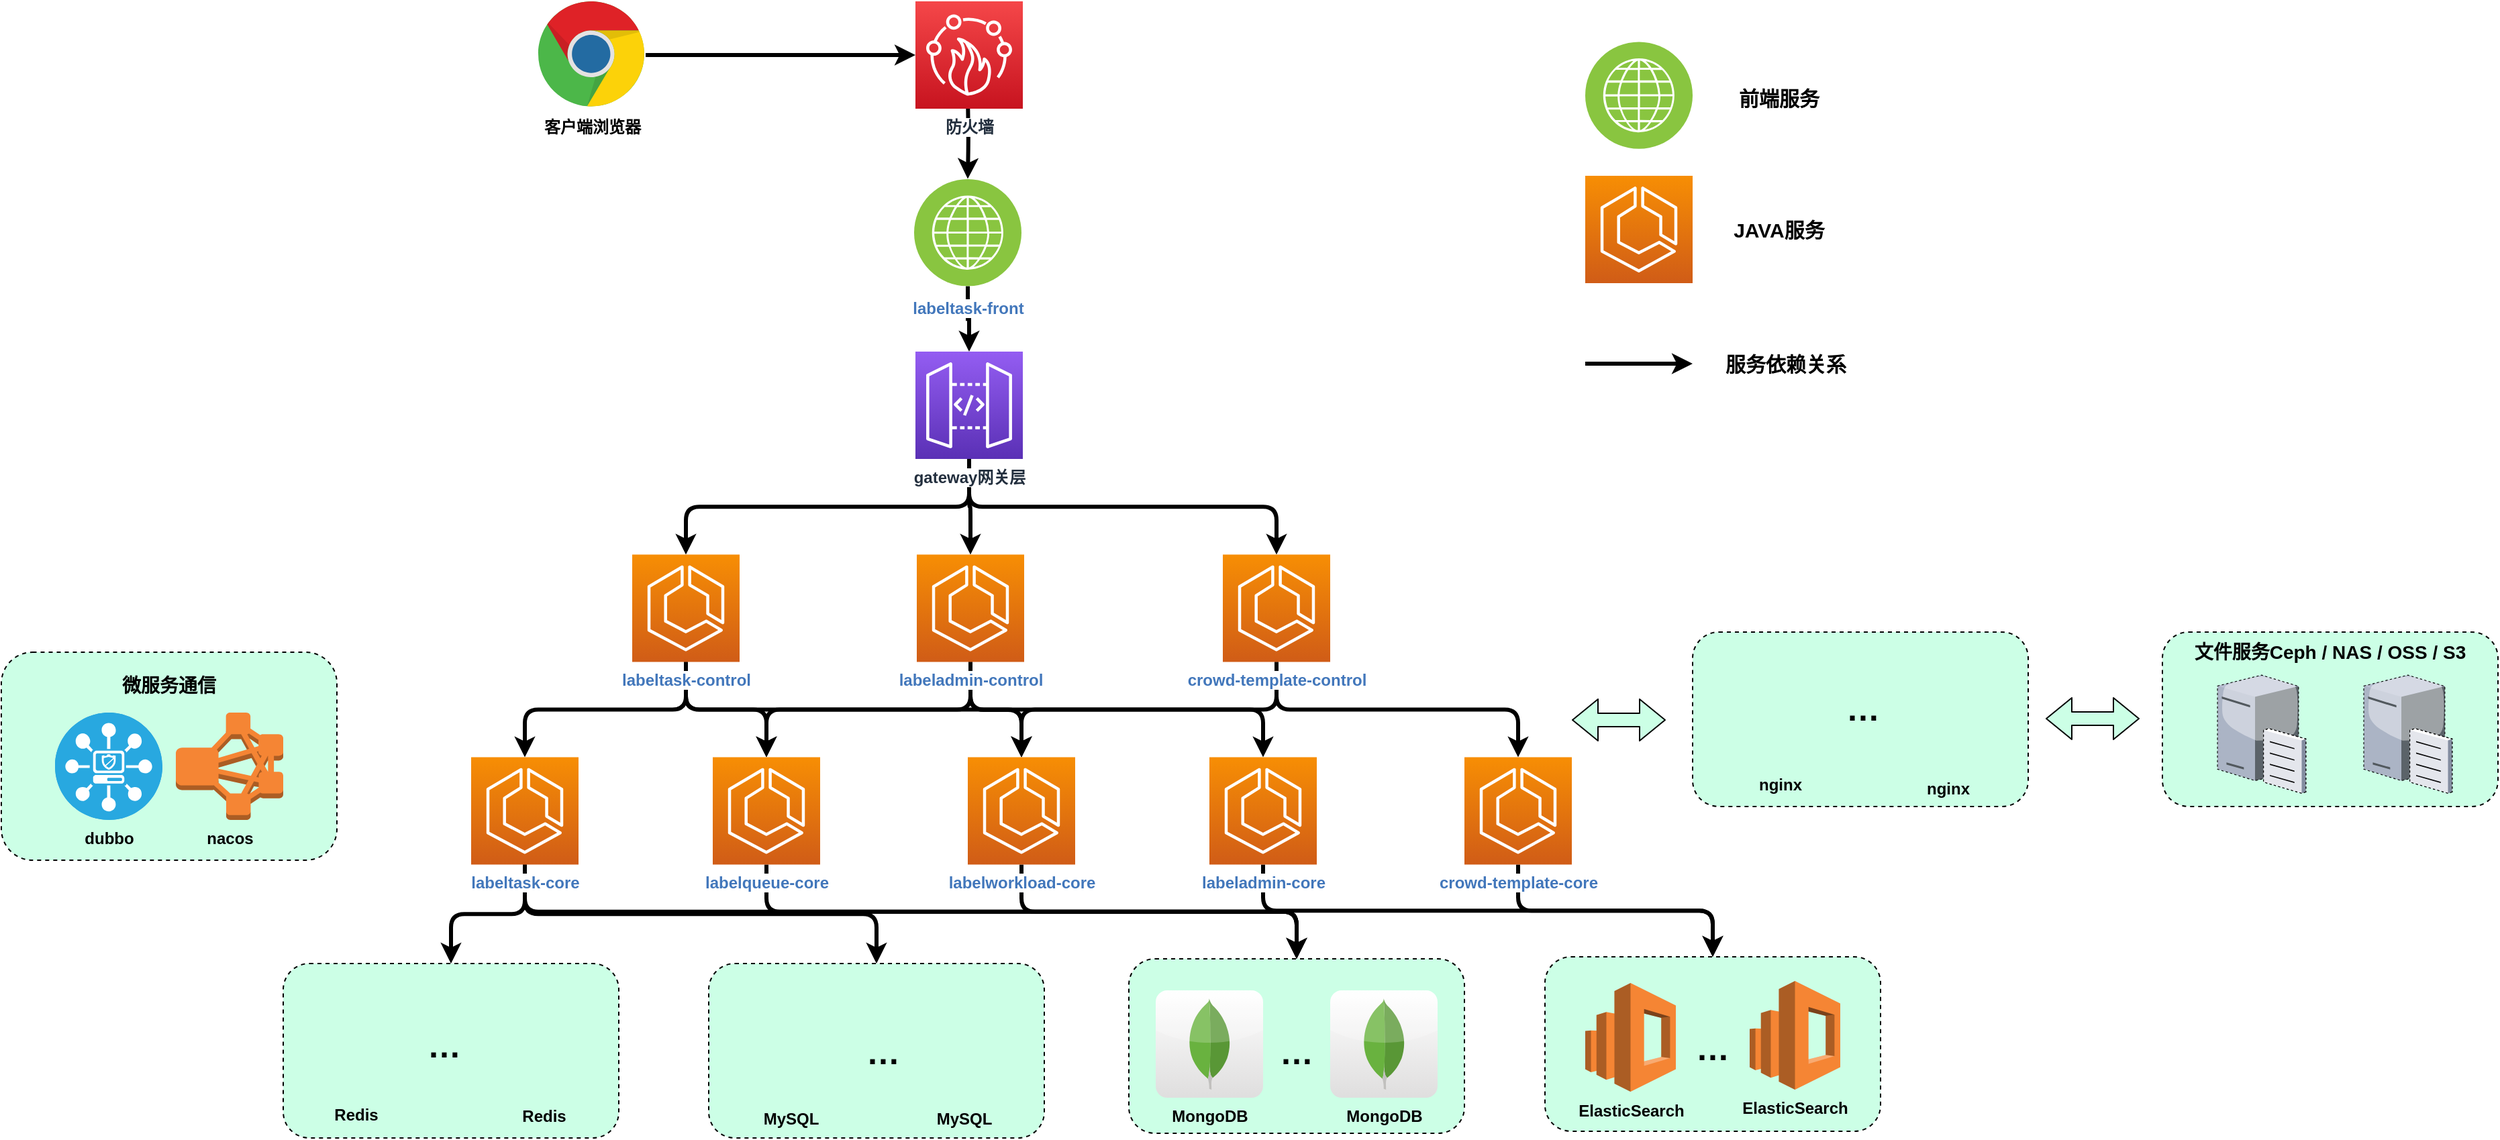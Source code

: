 <mxfile version="14.5.1" type="github">
  <diagram id="jZFMj2K4_JGq3fAnLhk-" name="第 1 页">
    <mxGraphModel dx="1730" dy="967" grid="1" gridSize="10" guides="1" tooltips="1" connect="1" arrows="1" fold="1" page="1" pageScale="1" pageWidth="1169" pageHeight="827" math="0" shadow="0">
      <root>
        <mxCell id="0" />
        <mxCell id="1" parent="0" />
        <mxCell id="Ug8McBro-mjewhibWhuq-91" value="" style="rounded=1;whiteSpace=wrap;html=1;labelBackgroundColor=#ffffff;fontSize=12;dashed=1;fillColor=#CCFFE6;" vertex="1" parent="1">
          <mxGeometry x="1680" y="560" width="250" height="130" as="geometry" />
        </mxCell>
        <mxCell id="Ug8McBro-mjewhibWhuq-79" value="" style="rounded=1;whiteSpace=wrap;html=1;labelBackgroundColor=#ffffff;fontSize=12;dashed=1;fillColor=#CCFFE6;" vertex="1" parent="1">
          <mxGeometry x="1330" y="560" width="250" height="130" as="geometry" />
        </mxCell>
        <mxCell id="Ug8McBro-mjewhibWhuq-72" value="" style="rounded=1;whiteSpace=wrap;html=1;labelBackgroundColor=none;fontSize=12;dashed=1;fillColor=#CCFFE6;" vertex="1" parent="1">
          <mxGeometry x="70" y="575" width="250" height="155" as="geometry" />
        </mxCell>
        <mxCell id="Ug8McBro-mjewhibWhuq-52" value="" style="rounded=1;whiteSpace=wrap;html=1;labelBackgroundColor=#CCFFE6;fontSize=12;dashed=1;fillColor=#CCFFE6;" vertex="1" parent="1">
          <mxGeometry x="280" y="807" width="250" height="130" as="geometry" />
        </mxCell>
        <mxCell id="Ug8McBro-mjewhibWhuq-53" value="" style="rounded=1;whiteSpace=wrap;html=1;labelBackgroundColor=#ffffff;fontSize=12;dashed=1;fillColor=#CCFFE6;" vertex="1" parent="1">
          <mxGeometry x="597" y="807" width="250" height="130" as="geometry" />
        </mxCell>
        <mxCell id="Ug8McBro-mjewhibWhuq-54" value="" style="rounded=1;whiteSpace=wrap;html=1;labelBackgroundColor=#ffffff;fontSize=12;dashed=1;fillColor=#CCFFE6;" vertex="1" parent="1">
          <mxGeometry x="910" y="803.5" width="250" height="130" as="geometry" />
        </mxCell>
        <mxCell id="Ug8McBro-mjewhibWhuq-55" value="" style="rounded=1;whiteSpace=wrap;html=1;labelBackgroundColor=#ffffff;fontSize=12;dashed=1;fillColor=#CCFFE6;" vertex="1" parent="1">
          <mxGeometry x="1220" y="802" width="250" height="130" as="geometry" />
        </mxCell>
        <mxCell id="Ug8McBro-mjewhibWhuq-3" style="edgeStyle=orthogonalEdgeStyle;rounded=1;orthogonalLoop=1;jettySize=auto;html=1;entryX=0;entryY=0.5;entryDx=0;entryDy=0;entryPerimeter=0;strokeWidth=3;" edge="1" parent="1" source="Ug8McBro-mjewhibWhuq-1" target="Ug8McBro-mjewhibWhuq-11">
          <mxGeometry relative="1" as="geometry">
            <mxPoint x="760" y="120.3" as="targetPoint" />
          </mxGeometry>
        </mxCell>
        <mxCell id="Ug8McBro-mjewhibWhuq-1" value="&lt;b&gt;客户端浏览器&lt;/b&gt;" style="dashed=0;outlineConnect=0;html=1;align=center;labelPosition=center;verticalLabelPosition=bottom;verticalAlign=top;shape=mxgraph.weblogos.chrome" vertex="1" parent="1">
          <mxGeometry x="470" y="90" width="80" height="80" as="geometry" />
        </mxCell>
        <mxCell id="Ug8McBro-mjewhibWhuq-7" style="edgeStyle=orthogonalEdgeStyle;rounded=1;orthogonalLoop=1;jettySize=auto;html=1;strokeWidth=3;" edge="1" parent="1" target="Ug8McBro-mjewhibWhuq-6">
          <mxGeometry relative="1" as="geometry">
            <mxPoint x="790" y="160.3" as="sourcePoint" />
          </mxGeometry>
        </mxCell>
        <mxCell id="Ug8McBro-mjewhibWhuq-9" style="edgeStyle=orthogonalEdgeStyle;rounded=0;orthogonalLoop=1;jettySize=auto;html=1;strokeWidth=3;entryX=0.5;entryY=0;entryDx=0;entryDy=0;entryPerimeter=0;" edge="1" parent="1" source="Ug8McBro-mjewhibWhuq-6" target="Ug8McBro-mjewhibWhuq-31">
          <mxGeometry relative="1" as="geometry">
            <mxPoint x="790" y="362.3" as="targetPoint" />
          </mxGeometry>
        </mxCell>
        <mxCell id="Ug8McBro-mjewhibWhuq-6" value="&lt;b&gt;labeltask-front&lt;/b&gt;" style="aspect=fixed;perimeter=ellipsePerimeter;html=1;align=center;shadow=0;dashed=0;fontColor=#4277BB;labelBackgroundColor=#ffffff;fontSize=12;spacingTop=3;image;image=img/lib/ibm/infrastructure/channels.svg;" vertex="1" parent="1">
          <mxGeometry x="750" y="222.3" width="80" height="80" as="geometry" />
        </mxCell>
        <mxCell id="Ug8McBro-mjewhibWhuq-40" style="edgeStyle=orthogonalEdgeStyle;rounded=1;orthogonalLoop=1;jettySize=auto;html=1;entryX=0.5;entryY=0;entryDx=0;entryDy=0;entryPerimeter=0;strokeWidth=3;fontSize=13;exitX=0.5;exitY=1;exitDx=0;exitDy=0;exitPerimeter=0;" edge="1" parent="1" source="Ug8McBro-mjewhibWhuq-10" target="Ug8McBro-mjewhibWhuq-14">
          <mxGeometry relative="1" as="geometry" />
        </mxCell>
        <mxCell id="Ug8McBro-mjewhibWhuq-74" style="edgeStyle=orthogonalEdgeStyle;rounded=1;orthogonalLoop=1;jettySize=auto;html=1;exitX=0.5;exitY=1;exitDx=0;exitDy=0;exitPerimeter=0;entryX=0.5;entryY=0;entryDx=0;entryDy=0;entryPerimeter=0;strokeWidth=3;fontSize=15;" edge="1" parent="1" source="Ug8McBro-mjewhibWhuq-10" target="Ug8McBro-mjewhibWhuq-15">
          <mxGeometry relative="1" as="geometry" />
        </mxCell>
        <mxCell id="Ug8McBro-mjewhibWhuq-76" style="edgeStyle=orthogonalEdgeStyle;rounded=1;orthogonalLoop=1;jettySize=auto;html=1;exitX=0.5;exitY=1;exitDx=0;exitDy=0;exitPerimeter=0;entryX=0.5;entryY=0;entryDx=0;entryDy=0;entryPerimeter=0;strokeWidth=3;fontSize=15;" edge="1" parent="1" source="Ug8McBro-mjewhibWhuq-10" target="Ug8McBro-mjewhibWhuq-16">
          <mxGeometry relative="1" as="geometry" />
        </mxCell>
        <mxCell id="Ug8McBro-mjewhibWhuq-10" value="&lt;span style=&quot;color: rgb(66, 119, 187);&quot;&gt;&lt;b&gt;labeltask-control&lt;/b&gt;&lt;/span&gt;" style="points=[[0,0,0],[0.25,0,0],[0.5,0,0],[0.75,0,0],[1,0,0],[0,1,0],[0.25,1,0],[0.5,1,0],[0.75,1,0],[1,1,0],[0,0.25,0],[0,0.5,0],[0,0.75,0],[1,0.25,0],[1,0.5,0],[1,0.75,0]];outlineConnect=0;fontColor=#232F3E;gradientColor=#F78E04;gradientDirection=north;fillColor=#D05C17;strokeColor=#ffffff;dashed=0;verticalLabelPosition=bottom;verticalAlign=top;align=center;html=1;fontSize=12;fontStyle=0;aspect=fixed;shape=mxgraph.aws4.resourceIcon;resIcon=mxgraph.aws4.ecs;labelBackgroundColor=#ffffff;" vertex="1" parent="1">
          <mxGeometry x="540" y="502.3" width="80" height="80" as="geometry" />
        </mxCell>
        <mxCell id="Ug8McBro-mjewhibWhuq-11" value="&lt;b&gt;防火墙&lt;/b&gt;" style="points=[[0,0,0],[0.25,0,0],[0.5,0,0],[0.75,0,0],[1,0,0],[0,1,0],[0.25,1,0],[0.5,1,0],[0.75,1,0],[1,1,0],[0,0.25,0],[0,0.5,0],[0,0.75,0],[1,0.25,0],[1,0.5,0],[1,0.75,0]];outlineConnect=0;fontColor=#232F3E;gradientColor=#F54749;gradientDirection=north;fillColor=#C7131F;strokeColor=#ffffff;dashed=0;verticalLabelPosition=bottom;verticalAlign=top;align=center;html=1;fontSize=12;fontStyle=0;aspect=fixed;shape=mxgraph.aws4.resourceIcon;resIcon=mxgraph.aws4.firewall_manager;labelBackgroundColor=#ffffff;" vertex="1" parent="1">
          <mxGeometry x="751" y="90" width="80" height="80" as="geometry" />
        </mxCell>
        <mxCell id="Ug8McBro-mjewhibWhuq-37" style="edgeStyle=orthogonalEdgeStyle;rounded=1;orthogonalLoop=1;jettySize=auto;html=1;exitX=0.5;exitY=1;exitDx=0;exitDy=0;exitPerimeter=0;entryX=0.5;entryY=0;entryDx=0;entryDy=0;entryPerimeter=0;strokeWidth=3;fontSize=13;" edge="1" parent="1" source="Ug8McBro-mjewhibWhuq-12" target="Ug8McBro-mjewhibWhuq-16">
          <mxGeometry relative="1" as="geometry">
            <Array as="points">
              <mxPoint x="792" y="618" />
              <mxPoint x="830" y="618" />
            </Array>
          </mxGeometry>
        </mxCell>
        <mxCell id="Ug8McBro-mjewhibWhuq-38" style="edgeStyle=orthogonalEdgeStyle;rounded=1;orthogonalLoop=1;jettySize=auto;html=1;exitX=0.5;exitY=1;exitDx=0;exitDy=0;exitPerimeter=0;strokeWidth=3;fontSize=13;" edge="1" parent="1" source="Ug8McBro-mjewhibWhuq-12" target="Ug8McBro-mjewhibWhuq-15">
          <mxGeometry relative="1" as="geometry" />
        </mxCell>
        <mxCell id="Ug8McBro-mjewhibWhuq-39" style="edgeStyle=orthogonalEdgeStyle;rounded=1;orthogonalLoop=1;jettySize=auto;html=1;exitX=0.5;exitY=1;exitDx=0;exitDy=0;exitPerimeter=0;strokeWidth=3;fontSize=13;" edge="1" parent="1" source="Ug8McBro-mjewhibWhuq-12" target="Ug8McBro-mjewhibWhuq-17">
          <mxGeometry relative="1" as="geometry" />
        </mxCell>
        <mxCell id="Ug8McBro-mjewhibWhuq-12" value="&lt;span style=&quot;color: rgb(66, 119, 187);&quot;&gt;&lt;b&gt;labeladmin-control&lt;/b&gt;&lt;/span&gt;" style="points=[[0,0,0],[0.25,0,0],[0.5,0,0],[0.75,0,0],[1,0,0],[0,1,0],[0.25,1,0],[0.5,1,0],[0.75,1,0],[1,1,0],[0,0.25,0],[0,0.5,0],[0,0.75,0],[1,0.25,0],[1,0.5,0],[1,0.75,0]];outlineConnect=0;fontColor=#232F3E;gradientColor=#F78E04;gradientDirection=north;fillColor=#D05C17;strokeColor=#ffffff;dashed=0;verticalLabelPosition=bottom;verticalAlign=top;align=center;html=1;fontSize=12;fontStyle=0;aspect=fixed;shape=mxgraph.aws4.resourceIcon;resIcon=mxgraph.aws4.ecs;labelBackgroundColor=#ffffff;" vertex="1" parent="1">
          <mxGeometry x="752" y="502.3" width="80" height="80" as="geometry" />
        </mxCell>
        <mxCell id="Ug8McBro-mjewhibWhuq-41" style="edgeStyle=orthogonalEdgeStyle;rounded=1;orthogonalLoop=1;jettySize=auto;html=1;exitX=0.5;exitY=1;exitDx=0;exitDy=0;exitPerimeter=0;strokeWidth=3;fontSize=13;" edge="1" parent="1" source="Ug8McBro-mjewhibWhuq-13" target="Ug8McBro-mjewhibWhuq-18">
          <mxGeometry relative="1" as="geometry" />
        </mxCell>
        <mxCell id="Ug8McBro-mjewhibWhuq-77" style="edgeStyle=orthogonalEdgeStyle;rounded=1;orthogonalLoop=1;jettySize=auto;html=1;exitX=0.5;exitY=1;exitDx=0;exitDy=0;exitPerimeter=0;strokeWidth=3;fontSize=15;" edge="1" parent="1" source="Ug8McBro-mjewhibWhuq-13" target="Ug8McBro-mjewhibWhuq-16">
          <mxGeometry relative="1" as="geometry" />
        </mxCell>
        <mxCell id="Ug8McBro-mjewhibWhuq-13" value="&lt;span style=&quot;color: rgb(66, 119, 187);&quot;&gt;&lt;b&gt;crowd-template-control&lt;/b&gt;&lt;/span&gt;" style="points=[[0,0,0],[0.25,0,0],[0.5,0,0],[0.75,0,0],[1,0,0],[0,1,0],[0.25,1,0],[0.5,1,0],[0.75,1,0],[1,1,0],[0,0.25,0],[0,0.5,0],[0,0.75,0],[1,0.25,0],[1,0.5,0],[1,0.75,0]];outlineConnect=0;fontColor=#232F3E;gradientColor=#F78E04;gradientDirection=north;fillColor=#D05C17;strokeColor=#ffffff;dashed=0;verticalLabelPosition=bottom;verticalAlign=top;align=center;html=1;fontSize=12;fontStyle=0;aspect=fixed;shape=mxgraph.aws4.resourceIcon;resIcon=mxgraph.aws4.ecs;labelBackgroundColor=#ffffff;" vertex="1" parent="1">
          <mxGeometry x="980" y="502.3" width="80" height="80" as="geometry" />
        </mxCell>
        <mxCell id="Ug8McBro-mjewhibWhuq-56" style="edgeStyle=orthogonalEdgeStyle;rounded=1;orthogonalLoop=1;jettySize=auto;html=1;exitX=0.5;exitY=1;exitDx=0;exitDy=0;exitPerimeter=0;entryX=0.5;entryY=0;entryDx=0;entryDy=0;strokeWidth=3;fontSize=12;" edge="1" parent="1" source="Ug8McBro-mjewhibWhuq-14" target="Ug8McBro-mjewhibWhuq-52">
          <mxGeometry relative="1" as="geometry" />
        </mxCell>
        <mxCell id="Ug8McBro-mjewhibWhuq-57" style="edgeStyle=orthogonalEdgeStyle;rounded=1;orthogonalLoop=1;jettySize=auto;html=1;exitX=0.5;exitY=1;exitDx=0;exitDy=0;exitPerimeter=0;entryX=0.5;entryY=0;entryDx=0;entryDy=0;strokeWidth=3;fontSize=12;" edge="1" parent="1" source="Ug8McBro-mjewhibWhuq-14" target="Ug8McBro-mjewhibWhuq-53">
          <mxGeometry relative="1" as="geometry" />
        </mxCell>
        <mxCell id="Ug8McBro-mjewhibWhuq-58" style="edgeStyle=orthogonalEdgeStyle;rounded=1;orthogonalLoop=1;jettySize=auto;html=1;exitX=0.5;exitY=1;exitDx=0;exitDy=0;exitPerimeter=0;entryX=0.5;entryY=0;entryDx=0;entryDy=0;strokeWidth=3;fontSize=12;" edge="1" parent="1" source="Ug8McBro-mjewhibWhuq-14" target="Ug8McBro-mjewhibWhuq-54">
          <mxGeometry relative="1" as="geometry" />
        </mxCell>
        <mxCell id="Ug8McBro-mjewhibWhuq-14" value="&lt;span style=&quot;color: rgb(66, 119, 187);&quot;&gt;&lt;b&gt;labeltask-core&lt;/b&gt;&lt;/span&gt;" style="points=[[0,0,0],[0.25,0,0],[0.5,0,0],[0.75,0,0],[1,0,0],[0,1,0],[0.25,1,0],[0.5,1,0],[0.75,1,0],[1,1,0],[0,0.25,0],[0,0.5,0],[0,0.75,0],[1,0.25,0],[1,0.5,0],[1,0.75,0]];outlineConnect=0;fontColor=#232F3E;gradientColor=#F78E04;gradientDirection=north;fillColor=#D05C17;strokeColor=#ffffff;dashed=0;verticalLabelPosition=bottom;verticalAlign=top;align=center;html=1;fontSize=12;fontStyle=0;aspect=fixed;shape=mxgraph.aws4.resourceIcon;resIcon=mxgraph.aws4.ecs;labelBackgroundColor=#ffffff;" vertex="1" parent="1">
          <mxGeometry x="420" y="653.3" width="80" height="80" as="geometry" />
        </mxCell>
        <mxCell id="Ug8McBro-mjewhibWhuq-60" style="edgeStyle=orthogonalEdgeStyle;rounded=1;orthogonalLoop=1;jettySize=auto;html=1;exitX=0.5;exitY=1;exitDx=0;exitDy=0;exitPerimeter=0;entryX=0.5;entryY=0;entryDx=0;entryDy=0;strokeWidth=3;fontSize=12;" edge="1" parent="1" source="Ug8McBro-mjewhibWhuq-15" target="Ug8McBro-mjewhibWhuq-54">
          <mxGeometry relative="1" as="geometry" />
        </mxCell>
        <mxCell id="Ug8McBro-mjewhibWhuq-15" value="&lt;span style=&quot;color: rgb(66, 119, 187);&quot;&gt;&lt;b&gt;labelqueue-core&lt;/b&gt;&lt;/span&gt;" style="points=[[0,0,0],[0.25,0,0],[0.5,0,0],[0.75,0,0],[1,0,0],[0,1,0],[0.25,1,0],[0.5,1,0],[0.75,1,0],[1,1,0],[0,0.25,0],[0,0.5,0],[0,0.75,0],[1,0.25,0],[1,0.5,0],[1,0.75,0]];outlineConnect=0;fontColor=#232F3E;gradientColor=#F78E04;gradientDirection=north;fillColor=#D05C17;strokeColor=#ffffff;dashed=0;verticalLabelPosition=bottom;verticalAlign=top;align=center;html=1;fontSize=12;fontStyle=0;aspect=fixed;shape=mxgraph.aws4.resourceIcon;resIcon=mxgraph.aws4.ecs;labelBackgroundColor=#ffffff;" vertex="1" parent="1">
          <mxGeometry x="600" y="653.3" width="80" height="80" as="geometry" />
        </mxCell>
        <mxCell id="Ug8McBro-mjewhibWhuq-61" style="edgeStyle=orthogonalEdgeStyle;rounded=1;orthogonalLoop=1;jettySize=auto;html=1;exitX=0.5;exitY=1;exitDx=0;exitDy=0;exitPerimeter=0;entryX=0.5;entryY=0;entryDx=0;entryDy=0;strokeWidth=3;fontSize=12;" edge="1" parent="1" source="Ug8McBro-mjewhibWhuq-16" target="Ug8McBro-mjewhibWhuq-54">
          <mxGeometry relative="1" as="geometry" />
        </mxCell>
        <mxCell id="Ug8McBro-mjewhibWhuq-16" value="&lt;span style=&quot;color: rgb(66, 119, 187);&quot;&gt;&lt;b&gt;labelworkload-core&lt;/b&gt;&lt;/span&gt;" style="points=[[0,0,0],[0.25,0,0],[0.5,0,0],[0.75,0,0],[1,0,0],[0,1,0],[0.25,1,0],[0.5,1,0],[0.75,1,0],[1,1,0],[0,0.25,0],[0,0.5,0],[0,0.75,0],[1,0.25,0],[1,0.5,0],[1,0.75,0]];outlineConnect=0;fontColor=#232F3E;gradientColor=#F78E04;gradientDirection=north;fillColor=#D05C17;strokeColor=#ffffff;dashed=0;verticalLabelPosition=bottom;verticalAlign=top;align=center;html=1;fontSize=12;fontStyle=0;aspect=fixed;shape=mxgraph.aws4.resourceIcon;resIcon=mxgraph.aws4.ecs;labelBackgroundColor=#ffffff;" vertex="1" parent="1">
          <mxGeometry x="790" y="653.3" width="80" height="80" as="geometry" />
        </mxCell>
        <mxCell id="Ug8McBro-mjewhibWhuq-59" style="edgeStyle=orthogonalEdgeStyle;rounded=1;orthogonalLoop=1;jettySize=auto;html=1;exitX=0.5;exitY=1;exitDx=0;exitDy=0;exitPerimeter=0;entryX=0.5;entryY=0;entryDx=0;entryDy=0;strokeWidth=3;fontSize=12;" edge="1" parent="1" source="Ug8McBro-mjewhibWhuq-17" target="Ug8McBro-mjewhibWhuq-55">
          <mxGeometry relative="1" as="geometry" />
        </mxCell>
        <mxCell id="Ug8McBro-mjewhibWhuq-17" value="&lt;span style=&quot;color: rgb(66, 119, 187);&quot;&gt;&lt;b&gt;labeladmin-core&lt;/b&gt;&lt;/span&gt;" style="points=[[0,0,0],[0.25,0,0],[0.5,0,0],[0.75,0,0],[1,0,0],[0,1,0],[0.25,1,0],[0.5,1,0],[0.75,1,0],[1,1,0],[0,0.25,0],[0,0.5,0],[0,0.75,0],[1,0.25,0],[1,0.5,0],[1,0.75,0]];outlineConnect=0;fontColor=#232F3E;gradientColor=#F78E04;gradientDirection=north;fillColor=#D05C17;strokeColor=#ffffff;dashed=0;verticalLabelPosition=bottom;verticalAlign=top;align=center;html=1;fontSize=12;fontStyle=0;aspect=fixed;shape=mxgraph.aws4.resourceIcon;resIcon=mxgraph.aws4.ecs;labelBackgroundColor=#ffffff;" vertex="1" parent="1">
          <mxGeometry x="970" y="653.3" width="80" height="80" as="geometry" />
        </mxCell>
        <mxCell id="Ug8McBro-mjewhibWhuq-62" style="edgeStyle=orthogonalEdgeStyle;rounded=1;orthogonalLoop=1;jettySize=auto;html=1;exitX=0.5;exitY=1;exitDx=0;exitDy=0;exitPerimeter=0;entryX=0.5;entryY=0;entryDx=0;entryDy=0;strokeWidth=3;fontSize=12;" edge="1" parent="1" source="Ug8McBro-mjewhibWhuq-18" target="Ug8McBro-mjewhibWhuq-55">
          <mxGeometry relative="1" as="geometry" />
        </mxCell>
        <mxCell id="Ug8McBro-mjewhibWhuq-18" value="&lt;span style=&quot;color: rgb(66, 119, 187);&quot;&gt;&lt;b&gt;crowd-template-core&lt;/b&gt;&lt;/span&gt;" style="points=[[0,0,0],[0.25,0,0],[0.5,0,0],[0.75,0,0],[1,0,0],[0,1,0],[0.25,1,0],[0.5,1,0],[0.75,1,0],[1,1,0],[0,0.25,0],[0,0.5,0],[0,0.75,0],[1,0.25,0],[1,0.5,0],[1,0.75,0]];outlineConnect=0;fontColor=#232F3E;gradientColor=#F78E04;gradientDirection=north;fillColor=#D05C17;strokeColor=#ffffff;dashed=0;verticalLabelPosition=bottom;verticalAlign=top;align=center;html=1;fontSize=12;fontStyle=0;aspect=fixed;shape=mxgraph.aws4.resourceIcon;resIcon=mxgraph.aws4.ecs;labelBackgroundColor=#ffffff;" vertex="1" parent="1">
          <mxGeometry x="1160" y="653.3" width="80" height="80" as="geometry" />
        </mxCell>
        <mxCell id="Ug8McBro-mjewhibWhuq-34" style="edgeStyle=orthogonalEdgeStyle;rounded=1;orthogonalLoop=1;jettySize=auto;html=1;exitX=0.5;exitY=1;exitDx=0;exitDy=0;exitPerimeter=0;strokeWidth=3;fontSize=13;textOpacity=0;" edge="1" parent="1" source="Ug8McBro-mjewhibWhuq-31" target="Ug8McBro-mjewhibWhuq-10">
          <mxGeometry relative="1" as="geometry" />
        </mxCell>
        <mxCell id="Ug8McBro-mjewhibWhuq-35" style="edgeStyle=orthogonalEdgeStyle;rounded=1;orthogonalLoop=1;jettySize=auto;html=1;entryX=0.5;entryY=0;entryDx=0;entryDy=0;entryPerimeter=0;strokeWidth=3;fontSize=13;" edge="1" parent="1" source="Ug8McBro-mjewhibWhuq-31" target="Ug8McBro-mjewhibWhuq-12">
          <mxGeometry relative="1" as="geometry" />
        </mxCell>
        <mxCell id="Ug8McBro-mjewhibWhuq-36" style="edgeStyle=orthogonalEdgeStyle;rounded=1;orthogonalLoop=1;jettySize=auto;html=1;exitX=0.5;exitY=1;exitDx=0;exitDy=0;exitPerimeter=0;strokeWidth=3;fontSize=13;" edge="1" parent="1" source="Ug8McBro-mjewhibWhuq-31" target="Ug8McBro-mjewhibWhuq-13">
          <mxGeometry relative="1" as="geometry" />
        </mxCell>
        <mxCell id="Ug8McBro-mjewhibWhuq-31" value="gateway网关层" style="points=[[0,0,0],[0.25,0,0],[0.5,0,0],[0.75,0,0],[1,0,0],[0,1,0],[0.25,1,0],[0.5,1,0],[0.75,1,0],[1,1,0],[0,0.25,0],[0,0.5,0],[0,0.75,0],[1,0.25,0],[1,0.5,0],[1,0.75,0]];outlineConnect=0;fontColor=#232F3E;gradientColor=#945DF2;gradientDirection=north;fillColor=#5A30B5;strokeColor=#ffffff;dashed=0;verticalLabelPosition=bottom;verticalAlign=top;align=center;html=1;fontSize=12;fontStyle=1;aspect=fixed;shape=mxgraph.aws4.resourceIcon;resIcon=mxgraph.aws4.api_gateway;labelBorderColor=none;labelBackgroundColor=#ffffff;" vertex="1" parent="1">
          <mxGeometry x="751" y="351" width="80" height="80" as="geometry" />
        </mxCell>
        <mxCell id="Ug8McBro-mjewhibWhuq-43" value="Redis" style="shape=image;html=1;verticalAlign=top;verticalLabelPosition=bottom;labelBackgroundColor=none;imageAspect=0;aspect=fixed;image=https://cdn4.iconfinder.com/data/icons/redis-2/1451/Untitled-2-128.png;fontSize=12;fontStyle=1" vertex="1" parent="1">
          <mxGeometry x="294" y="826" width="80" height="80" as="geometry" />
        </mxCell>
        <mxCell id="Ug8McBro-mjewhibWhuq-44" value="Redis" style="shape=image;html=1;verticalAlign=top;verticalLabelPosition=bottom;labelBackgroundColor=none;imageAspect=0;aspect=fixed;image=https://cdn4.iconfinder.com/data/icons/redis-2/1451/Untitled-2-128.png;fontSize=12;fontStyle=1" vertex="1" parent="1">
          <mxGeometry x="434" y="827" width="80" height="80" as="geometry" />
        </mxCell>
        <mxCell id="Ug8McBro-mjewhibWhuq-45" value="&lt;b&gt;MySQL&lt;/b&gt;" style="shape=image;html=1;verticalAlign=top;verticalLabelPosition=bottom;labelBackgroundColor=none;imageAspect=0;aspect=fixed;image=https://cdn4.iconfinder.com/data/icons/logos-3/181/MySQL-128.png;fontSize=12;" vertex="1" parent="1">
          <mxGeometry x="618" y="828.5" width="80" height="80" as="geometry" />
        </mxCell>
        <mxCell id="Ug8McBro-mjewhibWhuq-47" value="&lt;b&gt;MySQL&lt;/b&gt;" style="shape=image;html=1;verticalAlign=top;verticalLabelPosition=bottom;labelBackgroundColor=none;imageAspect=0;aspect=fixed;image=https://cdn4.iconfinder.com/data/icons/logos-3/181/MySQL-128.png;fontSize=12;" vertex="1" parent="1">
          <mxGeometry x="747" y="828.5" width="80" height="80" as="geometry" />
        </mxCell>
        <mxCell id="Ug8McBro-mjewhibWhuq-48" value="&lt;b&gt;MongoDB&lt;/b&gt;" style="dashed=0;outlineConnect=0;html=1;align=center;labelPosition=center;verticalLabelPosition=bottom;verticalAlign=top;shape=mxgraph.webicons.mongodb;gradientColor=#DFDEDE;labelBackgroundColor=none;fontSize=12;" vertex="1" parent="1">
          <mxGeometry x="930" y="827" width="80" height="80" as="geometry" />
        </mxCell>
        <mxCell id="Ug8McBro-mjewhibWhuq-49" value="&lt;b&gt;MongoDB&lt;/b&gt;" style="dashed=0;outlineConnect=0;html=1;align=center;labelPosition=center;verticalLabelPosition=bottom;verticalAlign=top;shape=mxgraph.webicons.mongodb;gradientColor=#DFDEDE;labelBackgroundColor=none;fontSize=12;" vertex="1" parent="1">
          <mxGeometry x="1060" y="827" width="80" height="80" as="geometry" />
        </mxCell>
        <mxCell id="Ug8McBro-mjewhibWhuq-50" value="&lt;b style=&quot;font-size: 12px;&quot;&gt;ElasticSearch&lt;/b&gt;" style="outlineConnect=0;dashed=0;verticalLabelPosition=bottom;verticalAlign=top;align=center;html=1;shape=mxgraph.aws3.elasticsearch_service;fillColor=#F58534;gradientColor=none;labelBackgroundColor=none;fontSize=12;" vertex="1" parent="1">
          <mxGeometry x="1250" y="821.5" width="67.5" height="81" as="geometry" />
        </mxCell>
        <mxCell id="Ug8McBro-mjewhibWhuq-51" value="&lt;b&gt;ElasticSearch&lt;/b&gt;" style="outlineConnect=0;dashed=0;verticalLabelPosition=bottom;verticalAlign=top;align=center;html=1;shape=mxgraph.aws3.elasticsearch_service;fillColor=#F58534;gradientColor=none;labelBackgroundColor=none;fontSize=12;" vertex="1" parent="1">
          <mxGeometry x="1372.5" y="820" width="67.5" height="81" as="geometry" />
        </mxCell>
        <mxCell id="Ug8McBro-mjewhibWhuq-63" value="" style="aspect=fixed;perimeter=ellipsePerimeter;html=1;align=center;shadow=0;dashed=0;fontColor=#4277BB;labelBackgroundColor=#ffffff;fontSize=12;spacingTop=3;image;image=img/lib/ibm/infrastructure/channels.svg;" vertex="1" parent="1">
          <mxGeometry x="1250" y="120" width="80" height="80" as="geometry" />
        </mxCell>
        <mxCell id="Ug8McBro-mjewhibWhuq-64" value="前端服务" style="text;html=1;strokeColor=none;fillColor=none;align=center;verticalAlign=middle;whiteSpace=wrap;rounded=0;dashed=1;labelBackgroundColor=#ffffff;fontSize=15;fontStyle=1" vertex="1" parent="1">
          <mxGeometry x="1349" y="152" width="91" height="20" as="geometry" />
        </mxCell>
        <mxCell id="Ug8McBro-mjewhibWhuq-65" value="" style="points=[[0,0,0],[0.25,0,0],[0.5,0,0],[0.75,0,0],[1,0,0],[0,1,0],[0.25,1,0],[0.5,1,0],[0.75,1,0],[1,1,0],[0,0.25,0],[0,0.5,0],[0,0.75,0],[1,0.25,0],[1,0.5,0],[1,0.75,0]];outlineConnect=0;fontColor=#232F3E;gradientColor=#F78E04;gradientDirection=north;fillColor=#D05C17;strokeColor=#ffffff;dashed=0;verticalLabelPosition=bottom;verticalAlign=top;align=center;html=1;fontSize=12;fontStyle=0;aspect=fixed;shape=mxgraph.aws4.resourceIcon;resIcon=mxgraph.aws4.ecs;labelBackgroundColor=#ffffff;" vertex="1" parent="1">
          <mxGeometry x="1250" y="220" width="80" height="80" as="geometry" />
        </mxCell>
        <mxCell id="Ug8McBro-mjewhibWhuq-66" value="JAVA服务" style="text;html=1;strokeColor=none;fillColor=none;align=center;verticalAlign=middle;whiteSpace=wrap;rounded=0;dashed=1;labelBackgroundColor=#ffffff;fontSize=15;fontStyle=1" vertex="1" parent="1">
          <mxGeometry x="1349" y="250" width="91" height="20" as="geometry" />
        </mxCell>
        <mxCell id="Ug8McBro-mjewhibWhuq-68" style="edgeStyle=orthogonalEdgeStyle;rounded=1;orthogonalLoop=1;jettySize=auto;html=1;strokeWidth=3;fontSize=13;" edge="1" parent="1">
          <mxGeometry relative="1" as="geometry">
            <mxPoint x="1250" y="360" as="sourcePoint" />
            <mxPoint x="1330" y="360" as="targetPoint" />
          </mxGeometry>
        </mxCell>
        <mxCell id="Ug8McBro-mjewhibWhuq-69" value="服务依赖关系" style="text;html=1;strokeColor=none;fillColor=none;align=center;verticalAlign=middle;whiteSpace=wrap;rounded=0;dashed=1;labelBackgroundColor=#ffffff;fontSize=15;fontStyle=1" vertex="1" parent="1">
          <mxGeometry x="1349" y="350" width="101" height="20" as="geometry" />
        </mxCell>
        <mxCell id="Ug8McBro-mjewhibWhuq-70" value="&lt;span style=&quot;font-size: 12px&quot;&gt;dubbo&lt;/span&gt;" style="fillColor=#28A8E0;verticalLabelPosition=bottom;html=1;strokeColor=#ffffff;verticalAlign=top;align=center;points=[[0.145,0.145,0],[0.5,0,0],[0.855,0.145,0],[1,0.5,0],[0.855,0.855,0],[0.5,1,0],[0.145,0.855,0],[0,0.5,0]];pointerEvents=1;shape=mxgraph.cisco_safe.compositeIcon;bgIcon=ellipse;resIcon=mxgraph.cisco_safe.capability.distributed_denial_of_service_protection;dashed=1;labelBackgroundColor=none;fontSize=12;fontStyle=1" vertex="1" parent="1">
          <mxGeometry x="110" y="620" width="80" height="80" as="geometry" />
        </mxCell>
        <mxCell id="Ug8McBro-mjewhibWhuq-71" value="&lt;b&gt;nacos&lt;/b&gt;" style="outlineConnect=0;dashed=0;verticalLabelPosition=bottom;verticalAlign=top;align=center;html=1;shape=mxgraph.aws3.emr_cluster;fillColor=#F58534;gradientColor=none;labelBackgroundColor=none;fontSize=12;" vertex="1" parent="1">
          <mxGeometry x="200" y="620" width="80" height="80" as="geometry" />
        </mxCell>
        <mxCell id="Ug8McBro-mjewhibWhuq-73" value="微服务通信" style="text;html=1;strokeColor=none;fillColor=none;align=center;verticalAlign=middle;whiteSpace=wrap;rounded=0;dashed=1;labelBackgroundColor=none;fontSize=14;fontStyle=1" vertex="1" parent="1">
          <mxGeometry x="155" y="590" width="80" height="20" as="geometry" />
        </mxCell>
        <mxCell id="Ug8McBro-mjewhibWhuq-78" value="nginx" style="shape=image;html=1;verticalAlign=top;verticalLabelPosition=bottom;labelBackgroundColor=none;imageAspect=0;aspect=fixed;image=https://cdn4.iconfinder.com/data/icons/logos-brands-5/24/nginx-128.png;dashed=1;fillColor=#CCFFE6;fontSize=12;fontStyle=1" vertex="1" parent="1">
          <mxGeometry x="1355" y="580.3" width="80" height="80" as="geometry" />
        </mxCell>
        <mxCell id="Ug8McBro-mjewhibWhuq-80" value="nginx" style="shape=image;html=1;verticalAlign=top;verticalLabelPosition=bottom;labelBackgroundColor=none;imageAspect=0;aspect=fixed;image=https://cdn4.iconfinder.com/data/icons/logos-brands-5/24/nginx-128.png;dashed=1;fillColor=#CCFFE6;fontSize=12;fontStyle=1" vertex="1" parent="1">
          <mxGeometry x="1480" y="583" width="80" height="80" as="geometry" />
        </mxCell>
        <mxCell id="Ug8McBro-mjewhibWhuq-81" value="…" style="text;html=1;strokeColor=none;fillColor=none;align=center;verticalAlign=middle;whiteSpace=wrap;rounded=0;dashed=1;labelBackgroundColor=none;fontSize=25;fontStyle=1" vertex="1" parent="1">
          <mxGeometry x="1437" y="606" width="40" height="20" as="geometry" />
        </mxCell>
        <mxCell id="Ug8McBro-mjewhibWhuq-82" value="…" style="text;html=1;strokeColor=none;fillColor=none;align=center;verticalAlign=middle;whiteSpace=wrap;rounded=0;dashed=1;labelBackgroundColor=none;fontSize=25;fontStyle=1" vertex="1" parent="1">
          <mxGeometry x="1325" y="858.5" width="40" height="20" as="geometry" />
        </mxCell>
        <mxCell id="Ug8McBro-mjewhibWhuq-85" value="…" style="text;html=1;strokeColor=none;fillColor=none;align=center;verticalAlign=middle;whiteSpace=wrap;rounded=0;dashed=1;labelBackgroundColor=none;fontSize=25;fontStyle=1" vertex="1" parent="1">
          <mxGeometry x="1015" y="862" width="40" height="20" as="geometry" />
        </mxCell>
        <mxCell id="Ug8McBro-mjewhibWhuq-86" value="…" style="text;html=1;strokeColor=none;fillColor=none;align=center;verticalAlign=middle;whiteSpace=wrap;rounded=0;dashed=1;labelBackgroundColor=none;fontSize=25;fontStyle=1" vertex="1" parent="1">
          <mxGeometry x="707" y="862" width="40" height="20" as="geometry" />
        </mxCell>
        <mxCell id="Ug8McBro-mjewhibWhuq-87" value="…" style="text;html=1;strokeColor=none;fillColor=none;align=center;verticalAlign=middle;whiteSpace=wrap;rounded=0;dashed=1;labelBackgroundColor=none;fontSize=25;fontStyle=1" vertex="1" parent="1">
          <mxGeometry x="380" y="857" width="40" height="20" as="geometry" />
        </mxCell>
        <mxCell id="Ug8McBro-mjewhibWhuq-90" value="" style="verticalLabelPosition=bottom;aspect=fixed;html=1;verticalAlign=top;strokeColor=none;align=center;outlineConnect=0;shape=mxgraph.citrix.file_server;dashed=1;labelBackgroundColor=none;fillColor=#CCFFE6;fontSize=25;" vertex="1" parent="1">
          <mxGeometry x="1721" y="590" width="65.85" height="90" as="geometry" />
        </mxCell>
        <mxCell id="Ug8McBro-mjewhibWhuq-92" value="" style="verticalLabelPosition=bottom;aspect=fixed;html=1;verticalAlign=top;strokeColor=none;align=center;outlineConnect=0;shape=mxgraph.citrix.file_server;dashed=1;labelBackgroundColor=none;fillColor=#CCFFE6;fontSize=25;" vertex="1" parent="1">
          <mxGeometry x="1830" y="590" width="65.85" height="90" as="geometry" />
        </mxCell>
        <mxCell id="Ug8McBro-mjewhibWhuq-93" value="文件服务Ceph / NAS / OSS / S3" style="text;html=1;strokeColor=none;fillColor=none;align=center;verticalAlign=middle;whiteSpace=wrap;rounded=0;dashed=1;labelBackgroundColor=none;fontSize=14;fontStyle=1" vertex="1" parent="1">
          <mxGeometry x="1695" y="565" width="220" height="20" as="geometry" />
        </mxCell>
        <mxCell id="Ug8McBro-mjewhibWhuq-94" value="" style="shape=flexArrow;endArrow=classic;startArrow=classic;html=1;strokeWidth=1;fontSize=14;shadow=0;sketch=0;fillColor=#CCFFE6;" edge="1" parent="1">
          <mxGeometry width="50" height="50" relative="1" as="geometry">
            <mxPoint x="1240" y="625.5" as="sourcePoint" />
            <mxPoint x="1310" y="625.5" as="targetPoint" />
          </mxGeometry>
        </mxCell>
        <mxCell id="Ug8McBro-mjewhibWhuq-95" value="" style="shape=flexArrow;endArrow=classic;startArrow=classic;html=1;strokeWidth=1;fontSize=14;shadow=0;sketch=0;fillColor=#CCFFE6;" edge="1" parent="1">
          <mxGeometry width="50" height="50" relative="1" as="geometry">
            <mxPoint x="1593" y="624.5" as="sourcePoint" />
            <mxPoint x="1663" y="624.5" as="targetPoint" />
          </mxGeometry>
        </mxCell>
      </root>
    </mxGraphModel>
  </diagram>
</mxfile>
